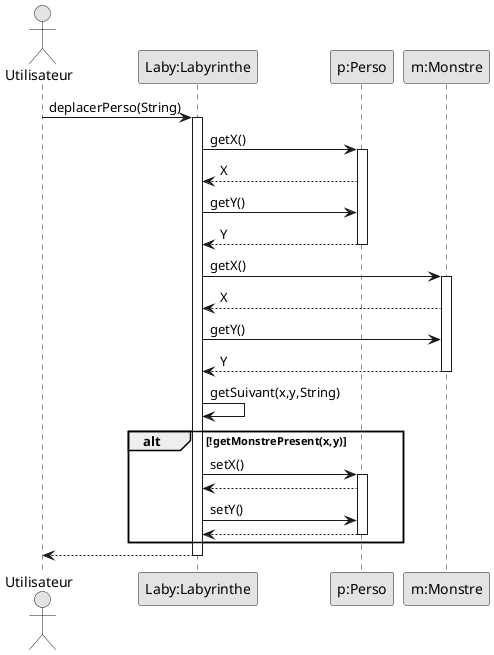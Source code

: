 @startuml
skinparam monochrome true

actor Utilisateur

participant "Laby:Labyrinthe" as Laby
participant "p:Perso" as P
participant "m:Monstre" as M

Utilisateur -> Laby: deplacerPerso(String)
activate Laby
Laby -> P: getX()
activate P
Laby <-- P: X
Laby -> P: getY()
Laby <-- P: Y
deactivate P
Laby -> M: getX()
activate M
Laby <-- M: X
Laby -> M: getY()
Laby <-- M: Y
deactivate M
Laby -> Laby: getSuivant(x,y,String)
alt !getMonstrePresent(x,y)
    Laby -> P: setX()
        activate P
        Laby <-- P:
        Laby -> P: setY()
        Laby <-- P:
        deactivate P
end
Laby --> Utilisateur
deactivate Laby


@enduml
